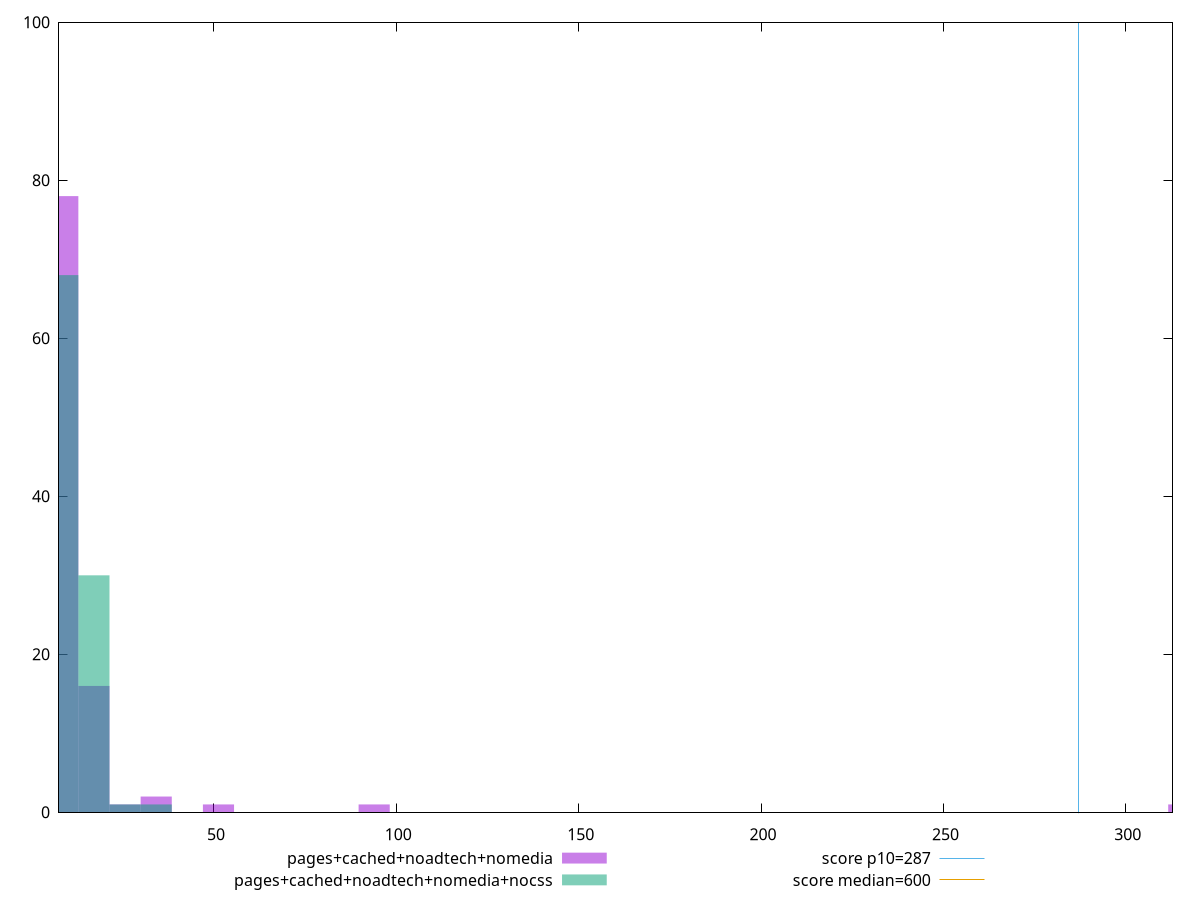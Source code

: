reset

$pagesCachedNoadtechNomedia <<EOF
17.07652824574142 16
8.53826412287071 78
34.15305649148284 2
93.92090535157782 1
25.614792368612132 1
315.9157725462163 1
51.229584737224265 1
EOF

$pagesCachedNoadtechNomediaNocss <<EOF
17.07652824574142 30
8.53826412287071 68
25.614792368612132 1
34.15305649148284 1
EOF

set key outside below
set boxwidth 8.53826412287071
set xrange [7.5:312.82235000000037]
set yrange [0:100]
set trange [0:100]
set style fill transparent solid 0.5 noborder

set parametric
set terminal svg size 640, 500 enhanced background rgb 'white'
set output "report_00026_2021-02-22T21:38:55.199Z/total-blocking-time/comparison/histogram/3_vs_4.svg"

plot $pagesCachedNoadtechNomedia title "pages+cached+noadtech+nomedia" with boxes, \
     $pagesCachedNoadtechNomediaNocss title "pages+cached+noadtech+nomedia+nocss" with boxes, \
     287,t title "score p10=287", \
     600,t title "score median=600"

reset
